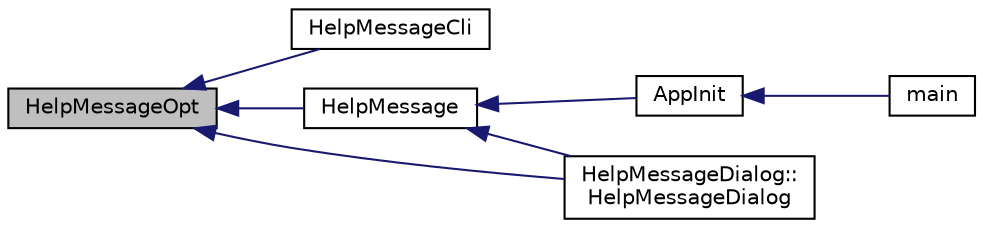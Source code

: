 digraph "HelpMessageOpt"
{
  edge [fontname="Helvetica",fontsize="10",labelfontname="Helvetica",labelfontsize="10"];
  node [fontname="Helvetica",fontsize="10",shape=record];
  rankdir="LR";
  Node306 [label="HelpMessageOpt",height=0.2,width=0.4,color="black", fillcolor="grey75", style="filled", fontcolor="black"];
  Node306 -> Node307 [dir="back",color="midnightblue",fontsize="10",style="solid",fontname="Helvetica"];
  Node307 [label="HelpMessageCli",height=0.2,width=0.4,color="black", fillcolor="white", style="filled",URL="$divi-cli_8cpp.html#a1132a90be0b486a0c670ea50e2bf4c17"];
  Node306 -> Node308 [dir="back",color="midnightblue",fontsize="10",style="solid",fontname="Helvetica"];
  Node308 [label="HelpMessage",height=0.2,width=0.4,color="black", fillcolor="white", style="filled",URL="$init_8h.html#a514083d1b88bf8cf314f27ee3dc966c1",tooltip="Help for options shared between UI and daemon (for -help) "];
  Node308 -> Node309 [dir="back",color="midnightblue",fontsize="10",style="solid",fontname="Helvetica"];
  Node309 [label="AppInit",height=0.2,width=0.4,color="black", fillcolor="white", style="filled",URL="$divid_8cpp.html#ac59316b767e6984e1285f0531275286b"];
  Node309 -> Node310 [dir="back",color="midnightblue",fontsize="10",style="solid",fontname="Helvetica"];
  Node310 [label="main",height=0.2,width=0.4,color="black", fillcolor="white", style="filled",URL="$divid_8cpp.html#a0ddf1224851353fc92bfbff6f499fa97"];
  Node308 -> Node311 [dir="back",color="midnightblue",fontsize="10",style="solid",fontname="Helvetica"];
  Node311 [label="HelpMessageDialog::\lHelpMessageDialog",height=0.2,width=0.4,color="black", fillcolor="white", style="filled",URL="$class_help_message_dialog.html#a776ac4235e2a407223c7729d7d4af6a9",tooltip="\"Help message\" or \"About\" dialog box "];
  Node306 -> Node311 [dir="back",color="midnightblue",fontsize="10",style="solid",fontname="Helvetica"];
}

